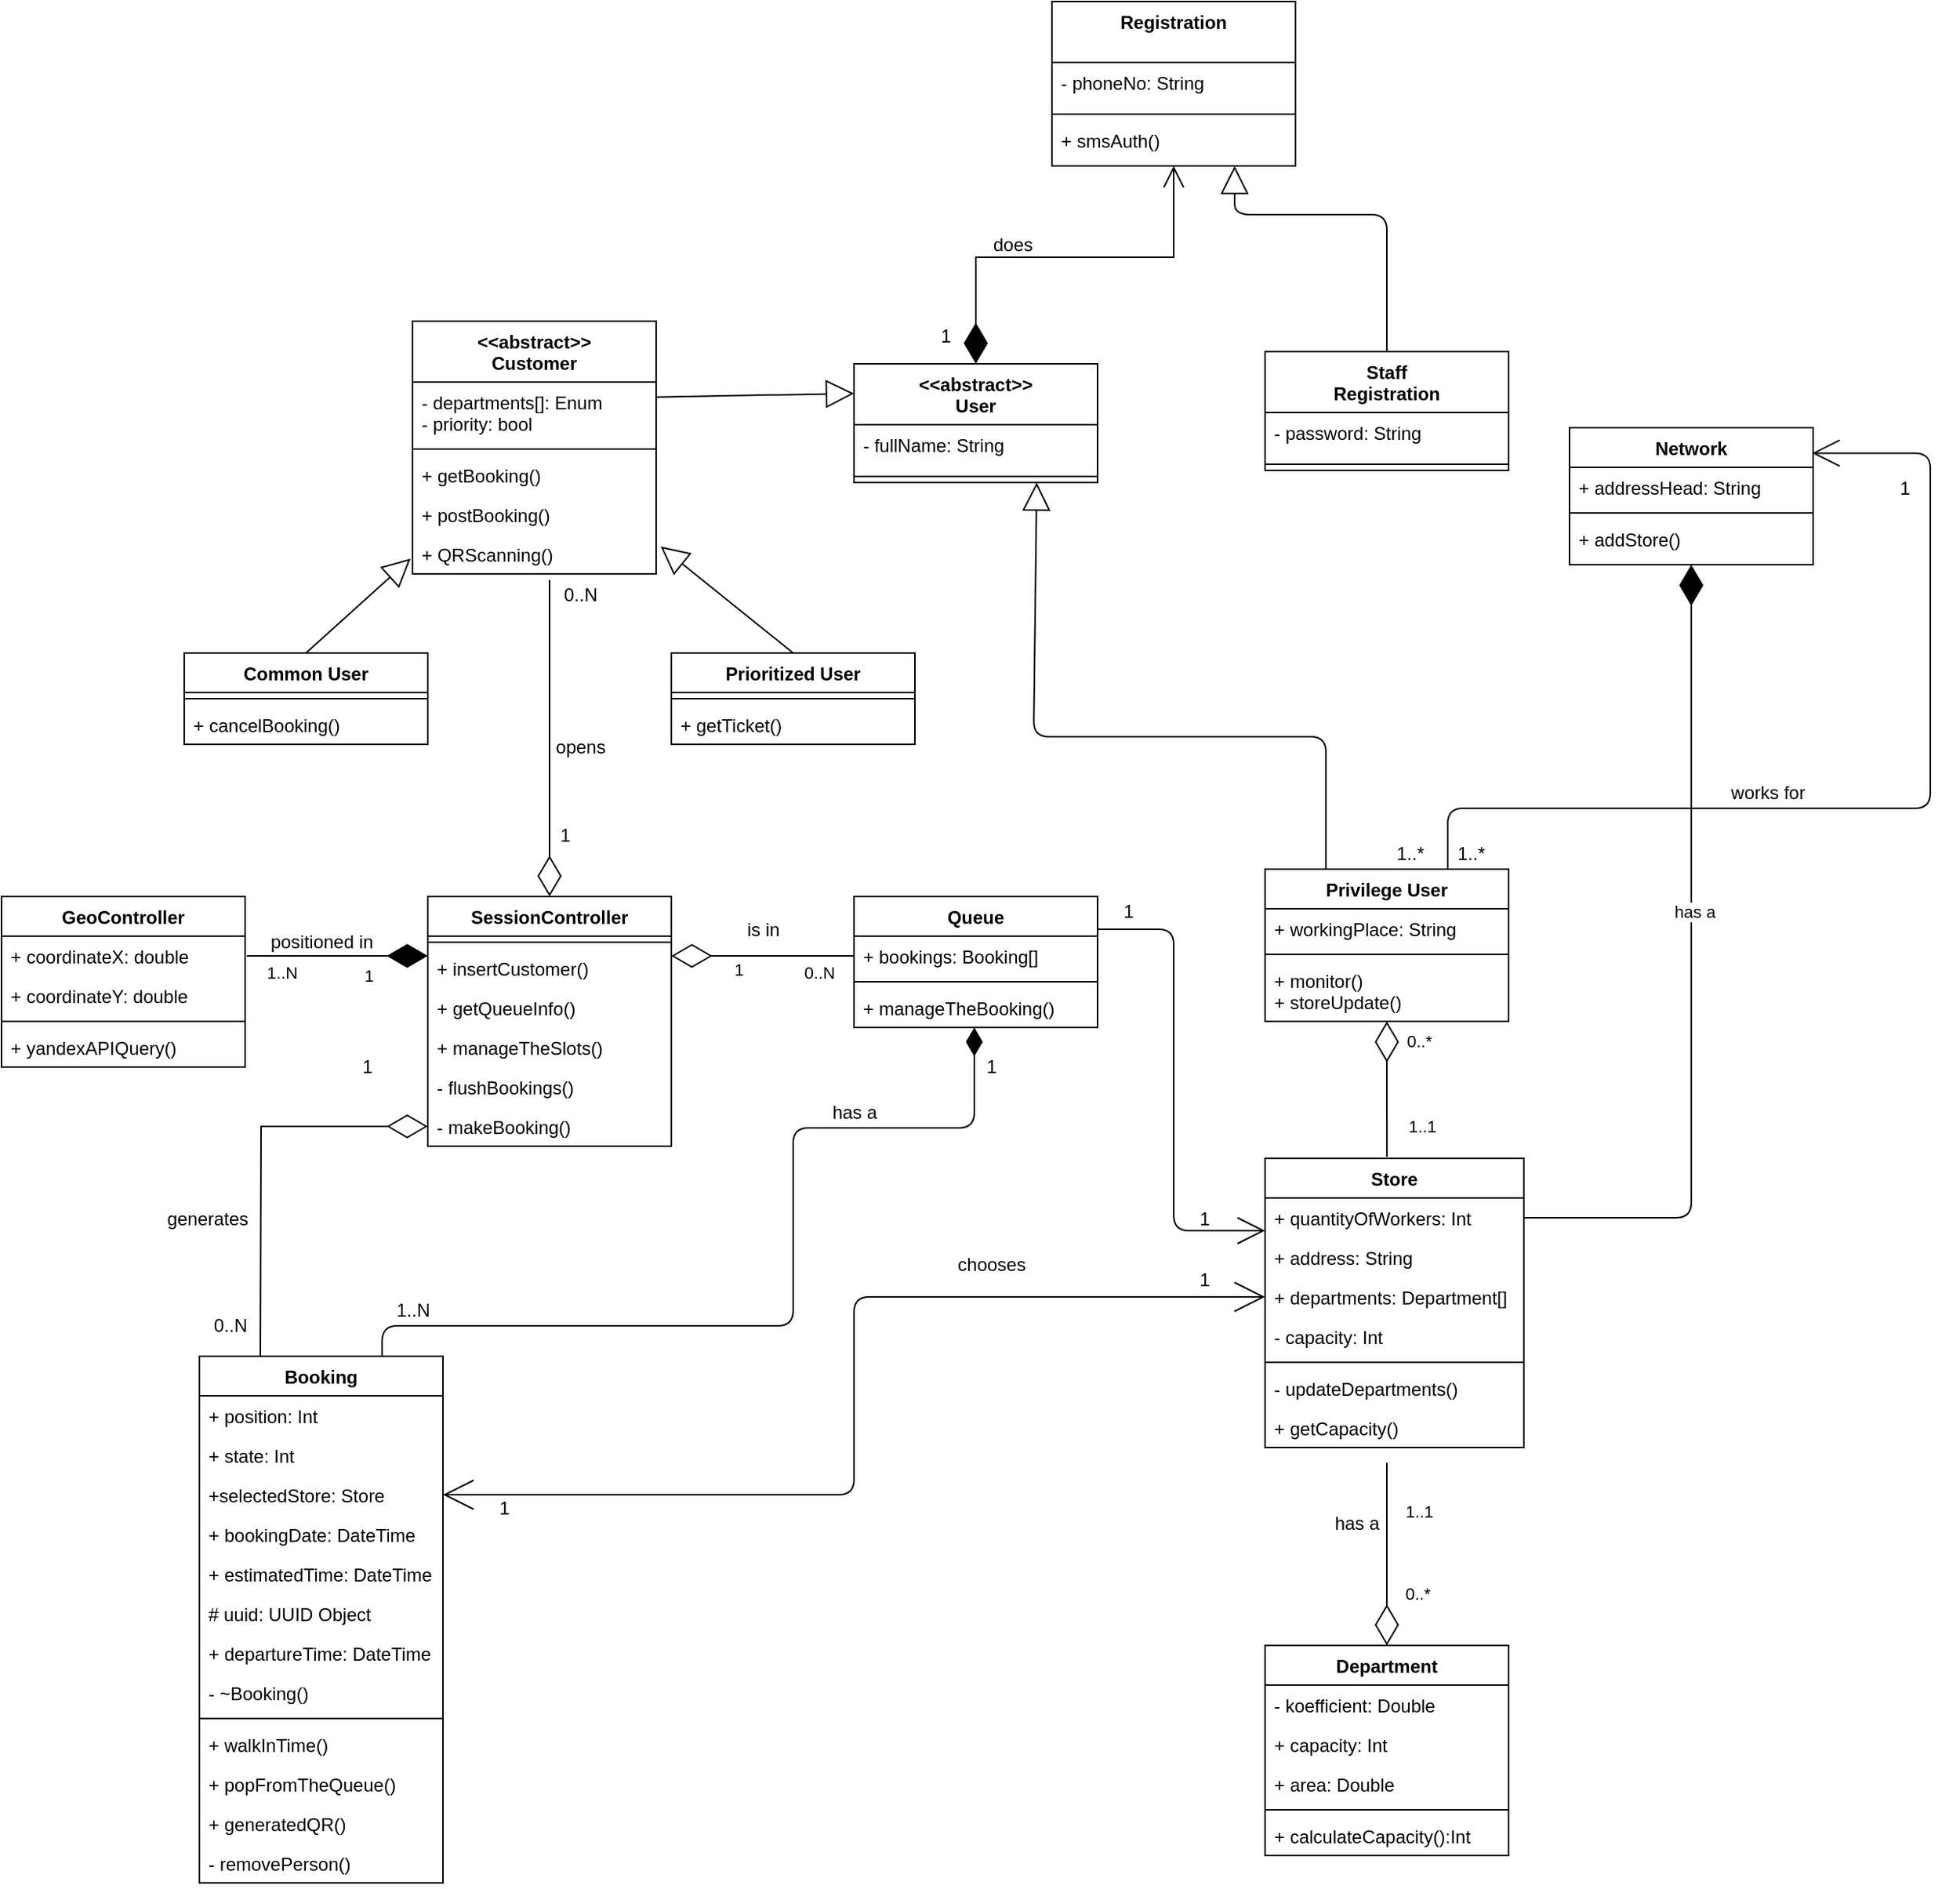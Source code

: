 <mxfile version="13.8.9" type="device"><diagram id="C5RBs43oDa-KdzZeNtuy" name="Page-1"><mxGraphModel dx="2982" dy="2374" grid="1" gridSize="10" guides="1" tooltips="1" connect="1" arrows="1" fold="1" page="1" pageScale="1" pageWidth="827" pageHeight="1169" math="0" shadow="0"><root><mxCell id="WIyWlLk6GJQsqaUBKTNV-0"/><mxCell id="WIyWlLk6GJQsqaUBKTNV-1" parent="WIyWlLk6GJQsqaUBKTNV-0"/><mxCell id="gfZvrKPwnE56Q1SmTqDg-27" value="&lt;&lt;abstract&gt;&gt;&#10;User" style="swimlane;fontStyle=1;align=center;verticalAlign=top;childLayout=stackLayout;horizontal=1;startSize=40;horizontalStack=0;resizeParent=1;resizeParentMax=0;resizeLast=0;collapsible=1;marginBottom=0;" parent="WIyWlLk6GJQsqaUBKTNV-1" vertex="1"><mxGeometry x="310" y="138" width="160" height="78" as="geometry"/></mxCell><mxCell id="gfZvrKPwnE56Q1SmTqDg-28" value="- fullName: String" style="text;strokeColor=none;fillColor=none;align=left;verticalAlign=top;spacingLeft=4;spacingRight=4;overflow=hidden;rotatable=0;points=[[0,0.5],[1,0.5]];portConstraint=eastwest;" parent="gfZvrKPwnE56Q1SmTqDg-27" vertex="1"><mxGeometry y="40" width="160" height="30" as="geometry"/></mxCell><mxCell id="gfZvrKPwnE56Q1SmTqDg-29" value="" style="line;strokeWidth=1;fillColor=none;align=left;verticalAlign=middle;spacingTop=-1;spacingLeft=3;spacingRight=3;rotatable=0;labelPosition=right;points=[];portConstraint=eastwest;" parent="gfZvrKPwnE56Q1SmTqDg-27" vertex="1"><mxGeometry y="70" width="160" height="8" as="geometry"/></mxCell><mxCell id="-2SK7Phzb7o_PjVjjcec-9" style="edgeStyle=orthogonalEdgeStyle;rounded=0;orthogonalLoop=1;jettySize=auto;html=1;entryX=0.5;entryY=0;entryDx=0;entryDy=0;startArrow=open;startFill=0;startSize=12;sourcePerimeterSpacing=1;endArrow=diamondThin;endFill=1;endSize=24;exitX=0.5;exitY=1;exitDx=0;exitDy=0;" parent="WIyWlLk6GJQsqaUBKTNV-1" source="-2SK7Phzb7o_PjVjjcec-39" target="gfZvrKPwnE56Q1SmTqDg-27" edge="1"><mxGeometry relative="1" as="geometry"><mxPoint x="390" y="57" as="sourcePoint"/></mxGeometry></mxCell><mxCell id="-2SK7Phzb7o_PjVjjcec-35" style="edgeStyle=orthogonalEdgeStyle;rounded=1;orthogonalLoop=1;jettySize=auto;html=1;exitX=0.75;exitY=0;exitDx=0;exitDy=0;entryX=0.996;entryY=0.186;entryDx=0;entryDy=0;entryPerimeter=0;startArrow=none;startFill=0;startSize=12;sourcePerimeterSpacing=1;endArrow=open;endFill=0;endSize=16;" parent="WIyWlLk6GJQsqaUBKTNV-1" source="gfZvrKPwnE56Q1SmTqDg-36" target="-2SK7Phzb7o_PjVjjcec-3" edge="1"><mxGeometry relative="1" as="geometry"><Array as="points"><mxPoint x="700" y="430"/><mxPoint x="1017" y="430"/><mxPoint x="1017" y="197"/></Array></mxGeometry></mxCell><mxCell id="gfZvrKPwnE56Q1SmTqDg-36" value="Privilege User" style="swimlane;fontStyle=1;align=center;verticalAlign=top;childLayout=stackLayout;horizontal=1;startSize=26;horizontalStack=0;resizeParent=1;resizeParentMax=0;resizeLast=0;collapsible=1;marginBottom=0;" parent="WIyWlLk6GJQsqaUBKTNV-1" vertex="1"><mxGeometry x="580" y="470" width="160" height="100" as="geometry"/></mxCell><mxCell id="gfZvrKPwnE56Q1SmTqDg-37" value="+ workingPlace: String" style="text;strokeColor=none;fillColor=none;align=left;verticalAlign=top;spacingLeft=4;spacingRight=4;overflow=hidden;rotatable=0;points=[[0,0.5],[1,0.5]];portConstraint=eastwest;" parent="gfZvrKPwnE56Q1SmTqDg-36" vertex="1"><mxGeometry y="26" width="160" height="26" as="geometry"/></mxCell><mxCell id="gfZvrKPwnE56Q1SmTqDg-38" value="" style="line;strokeWidth=1;fillColor=none;align=left;verticalAlign=middle;spacingTop=-1;spacingLeft=3;spacingRight=3;rotatable=0;labelPosition=right;points=[];portConstraint=eastwest;" parent="gfZvrKPwnE56Q1SmTqDg-36" vertex="1"><mxGeometry y="52" width="160" height="8" as="geometry"/></mxCell><mxCell id="gfZvrKPwnE56Q1SmTqDg-39" value="+ monitor()&#10;+ storeUpdate()" style="text;strokeColor=none;fillColor=none;align=left;verticalAlign=top;spacingLeft=4;spacingRight=4;overflow=hidden;rotatable=0;points=[[0,0.5],[1,0.5]];portConstraint=eastwest;" parent="gfZvrKPwnE56Q1SmTqDg-36" vertex="1"><mxGeometry y="60" width="160" height="40" as="geometry"/></mxCell><mxCell id="gfZvrKPwnE56Q1SmTqDg-40" value="Store" style="swimlane;fontStyle=1;align=center;verticalAlign=top;childLayout=stackLayout;horizontal=1;startSize=26;horizontalStack=0;resizeParent=1;resizeParentMax=0;resizeLast=0;collapsible=1;marginBottom=0;" parent="WIyWlLk6GJQsqaUBKTNV-1" vertex="1"><mxGeometry x="580" y="660" width="170" height="190" as="geometry"/></mxCell><mxCell id="-2SK7Phzb7o_PjVjjcec-57" value="+ quantityOfWorkers: Int" style="text;strokeColor=none;fillColor=none;align=left;verticalAlign=top;spacingLeft=4;spacingRight=4;overflow=hidden;rotatable=0;points=[[0,0.5],[1,0.5]];portConstraint=eastwest;" parent="gfZvrKPwnE56Q1SmTqDg-40" vertex="1"><mxGeometry y="26" width="170" height="26" as="geometry"/></mxCell><mxCell id="sGHuu896-bkVrFKRg039-0" value="+ address: String" style="text;strokeColor=none;fillColor=none;align=left;verticalAlign=top;spacingLeft=4;spacingRight=4;overflow=hidden;rotatable=0;points=[[0,0.5],[1,0.5]];portConstraint=eastwest;" parent="gfZvrKPwnE56Q1SmTqDg-40" vertex="1"><mxGeometry y="52" width="170" height="26" as="geometry"/></mxCell><mxCell id="sGHuu896-bkVrFKRg039-13" value="+ departments: Department[]" style="text;strokeColor=none;fillColor=none;align=left;verticalAlign=top;spacingLeft=4;spacingRight=4;overflow=hidden;rotatable=0;points=[[0,0.5],[1,0.5]];portConstraint=eastwest;" parent="gfZvrKPwnE56Q1SmTqDg-40" vertex="1"><mxGeometry y="78" width="170" height="26" as="geometry"/></mxCell><mxCell id="sGHuu896-bkVrFKRg039-15" value="- capacity: Int" style="text;strokeColor=none;fillColor=none;align=left;verticalAlign=top;spacingLeft=4;spacingRight=4;overflow=hidden;rotatable=0;points=[[0,0.5],[1,0.5]];portConstraint=eastwest;" parent="gfZvrKPwnE56Q1SmTqDg-40" vertex="1"><mxGeometry y="104" width="170" height="26" as="geometry"/></mxCell><mxCell id="gfZvrKPwnE56Q1SmTqDg-42" value="" style="line;strokeWidth=1;fillColor=none;align=left;verticalAlign=middle;spacingTop=-1;spacingLeft=3;spacingRight=3;rotatable=0;labelPosition=right;points=[];portConstraint=eastwest;" parent="gfZvrKPwnE56Q1SmTqDg-40" vertex="1"><mxGeometry y="130" width="170" height="8" as="geometry"/></mxCell><mxCell id="sGHuu896-bkVrFKRg039-14" value="- updateDepartments()" style="text;strokeColor=none;fillColor=none;align=left;verticalAlign=top;spacingLeft=4;spacingRight=4;overflow=hidden;rotatable=0;points=[[0,0.5],[1,0.5]];portConstraint=eastwest;" parent="gfZvrKPwnE56Q1SmTqDg-40" vertex="1"><mxGeometry y="138" width="170" height="26" as="geometry"/></mxCell><mxCell id="sGHuu896-bkVrFKRg039-16" value="+ getCapacity()" style="text;strokeColor=none;fillColor=none;align=left;verticalAlign=top;spacingLeft=4;spacingRight=4;overflow=hidden;rotatable=0;points=[[0,0.5],[1,0.5]];portConstraint=eastwest;" parent="gfZvrKPwnE56Q1SmTqDg-40" vertex="1"><mxGeometry y="164" width="170" height="26" as="geometry"/></mxCell><mxCell id="gfZvrKPwnE56Q1SmTqDg-44" value="Department&#10;" style="swimlane;fontStyle=1;align=center;verticalAlign=top;childLayout=stackLayout;horizontal=1;startSize=26;horizontalStack=0;resizeParent=1;resizeParentMax=0;resizeLast=0;collapsible=1;marginBottom=0;" parent="WIyWlLk6GJQsqaUBKTNV-1" vertex="1"><mxGeometry x="580" y="980" width="160" height="138" as="geometry"/></mxCell><mxCell id="gfZvrKPwnE56Q1SmTqDg-45" value="- koefficient: Double" style="text;strokeColor=none;fillColor=none;align=left;verticalAlign=top;spacingLeft=4;spacingRight=4;overflow=hidden;rotatable=0;points=[[0,0.5],[1,0.5]];portConstraint=eastwest;" parent="gfZvrKPwnE56Q1SmTqDg-44" vertex="1"><mxGeometry y="26" width="160" height="26" as="geometry"/></mxCell><mxCell id="-2SK7Phzb7o_PjVjjcec-56" value="+ capacity: Int" style="text;strokeColor=none;fillColor=none;align=left;verticalAlign=top;spacingLeft=4;spacingRight=4;overflow=hidden;rotatable=0;points=[[0,0.5],[1,0.5]];portConstraint=eastwest;" parent="gfZvrKPwnE56Q1SmTqDg-44" vertex="1"><mxGeometry y="52" width="160" height="26" as="geometry"/></mxCell><mxCell id="sGHuu896-bkVrFKRg039-12" value="+ area: Double" style="text;strokeColor=none;fillColor=none;align=left;verticalAlign=top;spacingLeft=4;spacingRight=4;overflow=hidden;rotatable=0;points=[[0,0.5],[1,0.5]];portConstraint=eastwest;" parent="gfZvrKPwnE56Q1SmTqDg-44" vertex="1"><mxGeometry y="78" width="160" height="26" as="geometry"/></mxCell><mxCell id="gfZvrKPwnE56Q1SmTqDg-46" value="" style="line;strokeWidth=1;fillColor=none;align=left;verticalAlign=middle;spacingTop=-1;spacingLeft=3;spacingRight=3;rotatable=0;labelPosition=right;points=[];portConstraint=eastwest;" parent="gfZvrKPwnE56Q1SmTqDg-44" vertex="1"><mxGeometry y="104" width="160" height="8" as="geometry"/></mxCell><mxCell id="sGHuu896-bkVrFKRg039-17" value="+ calculateCapacity():Int" style="text;strokeColor=none;fillColor=none;align=left;verticalAlign=top;spacingLeft=4;spacingRight=4;overflow=hidden;rotatable=0;points=[[0,0.5],[1,0.5]];portConstraint=eastwest;" parent="gfZvrKPwnE56Q1SmTqDg-44" vertex="1"><mxGeometry y="112" width="160" height="26" as="geometry"/></mxCell><mxCell id="gfZvrKPwnE56Q1SmTqDg-54" value="Common User" style="swimlane;fontStyle=1;align=center;verticalAlign=top;childLayout=stackLayout;horizontal=1;startSize=26;horizontalStack=0;resizeParent=1;resizeParentMax=0;resizeLast=0;collapsible=1;marginBottom=0;" parent="WIyWlLk6GJQsqaUBKTNV-1" vertex="1"><mxGeometry x="-130" y="328" width="160" height="60" as="geometry"/></mxCell><mxCell id="gfZvrKPwnE56Q1SmTqDg-56" value="" style="line;strokeWidth=1;fillColor=none;align=left;verticalAlign=middle;spacingTop=-1;spacingLeft=3;spacingRight=3;rotatable=0;labelPosition=right;points=[];portConstraint=eastwest;" parent="gfZvrKPwnE56Q1SmTqDg-54" vertex="1"><mxGeometry y="26" width="160" height="8" as="geometry"/></mxCell><mxCell id="gfZvrKPwnE56Q1SmTqDg-57" value="+ cancelBooking()" style="text;strokeColor=none;fillColor=none;align=left;verticalAlign=top;spacingLeft=4;spacingRight=4;overflow=hidden;rotatable=0;points=[[0,0.5],[1,0.5]];portConstraint=eastwest;" parent="gfZvrKPwnE56Q1SmTqDg-54" vertex="1"><mxGeometry y="34" width="160" height="26" as="geometry"/></mxCell><mxCell id="gfZvrKPwnE56Q1SmTqDg-58" value="Prioritized User" style="swimlane;fontStyle=1;align=center;verticalAlign=top;childLayout=stackLayout;horizontal=1;startSize=26;horizontalStack=0;resizeParent=1;resizeParentMax=0;resizeLast=0;collapsible=1;marginBottom=0;" parent="WIyWlLk6GJQsqaUBKTNV-1" vertex="1"><mxGeometry x="190" y="328" width="160" height="60" as="geometry"/></mxCell><mxCell id="gfZvrKPwnE56Q1SmTqDg-60" value="" style="line;strokeWidth=1;fillColor=none;align=left;verticalAlign=middle;spacingTop=-1;spacingLeft=3;spacingRight=3;rotatable=0;labelPosition=right;points=[];portConstraint=eastwest;" parent="gfZvrKPwnE56Q1SmTqDg-58" vertex="1"><mxGeometry y="26" width="160" height="8" as="geometry"/></mxCell><mxCell id="gfZvrKPwnE56Q1SmTqDg-61" value="+ getTicket()" style="text;strokeColor=none;fillColor=none;align=left;verticalAlign=top;spacingLeft=4;spacingRight=4;overflow=hidden;rotatable=0;points=[[0,0.5],[1,0.5]];portConstraint=eastwest;" parent="gfZvrKPwnE56Q1SmTqDg-58" vertex="1"><mxGeometry y="34" width="160" height="26" as="geometry"/></mxCell><mxCell id="-2SK7Phzb7o_PjVjjcec-68" style="edgeStyle=orthogonalEdgeStyle;rounded=1;orthogonalLoop=1;jettySize=auto;html=1;exitX=0.5;exitY=0;exitDx=0;exitDy=0;startArrow=diamondThin;startFill=0;startSize=24;sourcePerimeterSpacing=1;endArrow=none;endFill=0;endSize=16;" parent="WIyWlLk6GJQsqaUBKTNV-1" source="gfZvrKPwnE56Q1SmTqDg-62" edge="1"><mxGeometry relative="1" as="geometry"><mxPoint x="110" y="280" as="targetPoint"/></mxGeometry></mxCell><mxCell id="gfZvrKPwnE56Q1SmTqDg-62" value="SessionController" style="swimlane;fontStyle=1;align=center;verticalAlign=top;childLayout=stackLayout;horizontal=1;startSize=26;horizontalStack=0;resizeParent=1;resizeParentMax=0;resizeLast=0;collapsible=1;marginBottom=0;" parent="WIyWlLk6GJQsqaUBKTNV-1" vertex="1"><mxGeometry x="30" y="488" width="160" height="164" as="geometry"/></mxCell><mxCell id="gfZvrKPwnE56Q1SmTqDg-64" value="" style="line;strokeWidth=1;fillColor=none;align=left;verticalAlign=middle;spacingTop=-1;spacingLeft=3;spacingRight=3;rotatable=0;labelPosition=right;points=[];portConstraint=eastwest;" parent="gfZvrKPwnE56Q1SmTqDg-62" vertex="1"><mxGeometry y="26" width="160" height="8" as="geometry"/></mxCell><mxCell id="-2SK7Phzb7o_PjVjjcec-88" value="+ insertCustomer()" style="text;strokeColor=none;fillColor=none;align=left;verticalAlign=top;spacingLeft=4;spacingRight=4;overflow=hidden;rotatable=0;points=[[0,0.5],[1,0.5]];portConstraint=eastwest;" parent="gfZvrKPwnE56Q1SmTqDg-62" vertex="1"><mxGeometry y="34" width="160" height="26" as="geometry"/></mxCell><mxCell id="2vDUjGvfVG8bhx1uWM9f-0" value="+ getQueueInfo()" style="text;strokeColor=none;fillColor=none;align=left;verticalAlign=top;spacingLeft=4;spacingRight=4;overflow=hidden;rotatable=0;points=[[0,0.5],[1,0.5]];portConstraint=eastwest;" vertex="1" parent="gfZvrKPwnE56Q1SmTqDg-62"><mxGeometry y="60" width="160" height="26" as="geometry"/></mxCell><mxCell id="2vDUjGvfVG8bhx1uWM9f-2" value="+ manageTheSlots()" style="text;strokeColor=none;fillColor=none;align=left;verticalAlign=top;spacingLeft=4;spacingRight=4;overflow=hidden;rotatable=0;points=[[0,0.5],[1,0.5]];portConstraint=eastwest;" vertex="1" parent="gfZvrKPwnE56Q1SmTqDg-62"><mxGeometry y="86" width="160" height="26" as="geometry"/></mxCell><mxCell id="-2SK7Phzb7o_PjVjjcec-52" value="- flushBookings()" style="text;strokeColor=none;fillColor=none;align=left;verticalAlign=top;spacingLeft=4;spacingRight=4;overflow=hidden;rotatable=0;points=[[0,0.5],[1,0.5]];portConstraint=eastwest;" parent="gfZvrKPwnE56Q1SmTqDg-62" vertex="1"><mxGeometry y="112" width="160" height="26" as="geometry"/></mxCell><mxCell id="-z8LojYoJf6Z8yuFENvx-2" value="- makeBooking()" style="text;strokeColor=none;fillColor=none;align=left;verticalAlign=top;spacingLeft=4;spacingRight=4;overflow=hidden;rotatable=0;points=[[0,0.5],[1,0.5]];portConstraint=eastwest;" parent="gfZvrKPwnE56Q1SmTqDg-62" vertex="1"><mxGeometry y="138" width="160" height="26" as="geometry"/></mxCell><mxCell id="gfZvrKPwnE56Q1SmTqDg-66" value="GeoController" style="swimlane;fontStyle=1;align=center;verticalAlign=top;childLayout=stackLayout;horizontal=1;startSize=26;horizontalStack=0;resizeParent=1;resizeParentMax=0;resizeLast=0;collapsible=1;marginBottom=0;" parent="WIyWlLk6GJQsqaUBKTNV-1" vertex="1"><mxGeometry x="-250" y="488" width="160" height="112" as="geometry"/></mxCell><mxCell id="gfZvrKPwnE56Q1SmTqDg-67" value="+ coordinateX: double" style="text;strokeColor=none;fillColor=none;align=left;verticalAlign=top;spacingLeft=4;spacingRight=4;overflow=hidden;rotatable=0;points=[[0,0.5],[1,0.5]];portConstraint=eastwest;" parent="gfZvrKPwnE56Q1SmTqDg-66" vertex="1"><mxGeometry y="26" width="160" height="26" as="geometry"/></mxCell><mxCell id="-2SK7Phzb7o_PjVjjcec-1" value="+ coordinateY: double" style="text;strokeColor=none;fillColor=none;align=left;verticalAlign=top;spacingLeft=4;spacingRight=4;overflow=hidden;rotatable=0;points=[[0,0.5],[1,0.5]];portConstraint=eastwest;" parent="gfZvrKPwnE56Q1SmTqDg-66" vertex="1"><mxGeometry y="52" width="160" height="26" as="geometry"/></mxCell><mxCell id="gfZvrKPwnE56Q1SmTqDg-68" value="" style="line;strokeWidth=1;fillColor=none;align=left;verticalAlign=middle;spacingTop=-1;spacingLeft=3;spacingRight=3;rotatable=0;labelPosition=right;points=[];portConstraint=eastwest;" parent="gfZvrKPwnE56Q1SmTqDg-66" vertex="1"><mxGeometry y="78" width="160" height="8" as="geometry"/></mxCell><mxCell id="gfZvrKPwnE56Q1SmTqDg-69" value="+ yandexAPIQuery()" style="text;strokeColor=none;fillColor=none;align=left;verticalAlign=top;spacingLeft=4;spacingRight=4;overflow=hidden;rotatable=0;points=[[0,0.5],[1,0.5]];portConstraint=eastwest;" parent="gfZvrKPwnE56Q1SmTqDg-66" vertex="1"><mxGeometry y="86" width="160" height="26" as="geometry"/></mxCell><mxCell id="-2SK7Phzb7o_PjVjjcec-49" style="edgeStyle=orthogonalEdgeStyle;rounded=1;orthogonalLoop=1;jettySize=auto;html=1;exitX=1;exitY=0.25;exitDx=0;exitDy=0;entryX=0;entryY=0.25;entryDx=0;entryDy=0;startArrow=none;startFill=0;startSize=24;sourcePerimeterSpacing=1;endArrow=open;endFill=0;endSize=16;" parent="WIyWlLk6GJQsqaUBKTNV-1" source="gfZvrKPwnE56Q1SmTqDg-74" target="gfZvrKPwnE56Q1SmTqDg-40" edge="1"><mxGeometry relative="1" as="geometry"/></mxCell><mxCell id="gfZvrKPwnE56Q1SmTqDg-74" value="Queue" style="swimlane;fontStyle=1;align=center;verticalAlign=top;childLayout=stackLayout;horizontal=1;startSize=26;horizontalStack=0;resizeParent=1;resizeParentMax=0;resizeLast=0;collapsible=1;marginBottom=0;" parent="WIyWlLk6GJQsqaUBKTNV-1" vertex="1"><mxGeometry x="310" y="488" width="160" height="86" as="geometry"/></mxCell><mxCell id="gfZvrKPwnE56Q1SmTqDg-75" value="+ bookings: Booking[]" style="text;strokeColor=none;fillColor=none;align=left;verticalAlign=top;spacingLeft=4;spacingRight=4;overflow=hidden;rotatable=0;points=[[0,0.5],[1,0.5]];portConstraint=eastwest;" parent="gfZvrKPwnE56Q1SmTqDg-74" vertex="1"><mxGeometry y="26" width="160" height="26" as="geometry"/></mxCell><mxCell id="gfZvrKPwnE56Q1SmTqDg-76" value="" style="line;strokeWidth=1;fillColor=none;align=left;verticalAlign=middle;spacingTop=-1;spacingLeft=3;spacingRight=3;rotatable=0;labelPosition=right;points=[];portConstraint=eastwest;" parent="gfZvrKPwnE56Q1SmTqDg-74" vertex="1"><mxGeometry y="52" width="160" height="8" as="geometry"/></mxCell><mxCell id="gfZvrKPwnE56Q1SmTqDg-77" value="+ manageTheBooking()" style="text;strokeColor=none;fillColor=none;align=left;verticalAlign=top;spacingLeft=4;spacingRight=4;overflow=hidden;rotatable=0;points=[[0,0.5],[1,0.5]];portConstraint=eastwest;" parent="gfZvrKPwnE56Q1SmTqDg-74" vertex="1"><mxGeometry y="60" width="160" height="26" as="geometry"/></mxCell><mxCell id="gfZvrKPwnE56Q1SmTqDg-79" value="" style="endArrow=block;endSize=16;endFill=0;html=1;entryX=0.75;entryY=1;entryDx=0;entryDy=0;exitX=0.25;exitY=0;exitDx=0;exitDy=0;" parent="WIyWlLk6GJQsqaUBKTNV-1" source="gfZvrKPwnE56Q1SmTqDg-36" target="gfZvrKPwnE56Q1SmTqDg-27" edge="1"><mxGeometry width="160" relative="1" as="geometry"><mxPoint x="550" y="358" as="sourcePoint"/><mxPoint x="428.4" y="245.328" as="targetPoint"/><Array as="points"><mxPoint x="620" y="383"/><mxPoint x="428" y="383"/></Array></mxGeometry></mxCell><mxCell id="gfZvrKPwnE56Q1SmTqDg-83" value="" style="endArrow=block;endSize=16;endFill=0;html=1;entryX=0;entryY=0.25;entryDx=0;entryDy=0;exitX=1;exitY=0.246;exitDx=0;exitDy=0;exitPerimeter=0;" parent="WIyWlLk6GJQsqaUBKTNV-1" source="-2SK7Phzb7o_PjVjjcec-14" target="gfZvrKPwnE56Q1SmTqDg-27" edge="1"><mxGeometry width="160" relative="1" as="geometry"><mxPoint x="194" y="190" as="sourcePoint"/><mxPoint x="260" y="298" as="targetPoint"/></mxGeometry></mxCell><mxCell id="gfZvrKPwnE56Q1SmTqDg-85" value="" style="endArrow=block;endSize=16;endFill=0;html=1;exitX=0.5;exitY=0;exitDx=0;exitDy=0;" parent="WIyWlLk6GJQsqaUBKTNV-1" source="gfZvrKPwnE56Q1SmTqDg-58" edge="1"><mxGeometry width="160" relative="1" as="geometry"><mxPoint x="130.0" y="259.348" as="sourcePoint"/><mxPoint x="183" y="258" as="targetPoint"/></mxGeometry></mxCell><mxCell id="gfZvrKPwnE56Q1SmTqDg-86" value="" style="endArrow=block;endSize=16;endFill=0;html=1;entryX=-0.008;entryY=0.615;entryDx=0;entryDy=0;exitX=0.5;exitY=0;exitDx=0;exitDy=0;entryPerimeter=0;" parent="WIyWlLk6GJQsqaUBKTNV-1" source="gfZvrKPwnE56Q1SmTqDg-54" target="-2SK7Phzb7o_PjVjjcec-65" edge="1"><mxGeometry width="160" relative="1" as="geometry"><mxPoint x="280" y="338" as="sourcePoint"/><mxPoint x="70.32" y="254.4" as="targetPoint"/><Array as="points"/></mxGeometry></mxCell><mxCell id="gfZvrKPwnE56Q1SmTqDg-87" value="" style="endArrow=diamondThin;endFill=0;endSize=24;html=1;entryX=0.5;entryY=0;entryDx=0;entryDy=0;" parent="WIyWlLk6GJQsqaUBKTNV-1" target="gfZvrKPwnE56Q1SmTqDg-44" edge="1"><mxGeometry width="160" relative="1" as="geometry"><mxPoint x="660" y="860" as="sourcePoint"/><mxPoint x="560" y="890" as="targetPoint"/></mxGeometry></mxCell><mxCell id="gfZvrKPwnE56Q1SmTqDg-100" value="1..1" style="edgeLabel;html=1;align=center;verticalAlign=middle;resizable=0;points=[];" parent="gfZvrKPwnE56Q1SmTqDg-87" vertex="1" connectable="0"><mxGeometry x="-0.75" relative="1" as="geometry"><mxPoint x="20.28" y="17.14" as="offset"/></mxGeometry></mxCell><mxCell id="gfZvrKPwnE56Q1SmTqDg-101" value="0..*" style="edgeLabel;html=1;align=center;verticalAlign=middle;resizable=0;points=[];" parent="gfZvrKPwnE56Q1SmTqDg-87" vertex="1" connectable="0"><mxGeometry x="0.425" y="1" relative="1" as="geometry"><mxPoint x="19.09" as="offset"/></mxGeometry></mxCell><mxCell id="gfZvrKPwnE56Q1SmTqDg-88" value="" style="endArrow=diamondThin;endFill=0;endSize=24;html=1;exitX=0.471;exitY=-0.005;exitDx=0;exitDy=0;exitPerimeter=0;" parent="WIyWlLk6GJQsqaUBKTNV-1" source="gfZvrKPwnE56Q1SmTqDg-40" edge="1"><mxGeometry width="160" relative="1" as="geometry"><mxPoint x="669.68" y="750.004" as="sourcePoint"/><mxPoint x="660" y="570" as="targetPoint"/></mxGeometry></mxCell><mxCell id="gfZvrKPwnE56Q1SmTqDg-89" value="0..*" style="edgeLabel;html=1;align=center;verticalAlign=middle;resizable=0;points=[];" parent="gfZvrKPwnE56Q1SmTqDg-88" vertex="1" connectable="0"><mxGeometry x="-0.774" y="3" relative="1" as="geometry"><mxPoint x="23.45" y="-66.7" as="offset"/></mxGeometry></mxCell><mxCell id="gfZvrKPwnE56Q1SmTqDg-91" value="1..1" style="edgeLabel;html=1;align=center;verticalAlign=middle;resizable=0;points=[];" parent="gfZvrKPwnE56Q1SmTqDg-88" vertex="1" connectable="0"><mxGeometry x="0.399" relative="1" as="geometry"><mxPoint x="22.78" y="41.94" as="offset"/></mxGeometry></mxCell><mxCell id="gfZvrKPwnE56Q1SmTqDg-94" value="" style="endArrow=diamondThin;endFill=1;endSize=24;html=1;entryX=0;entryY=0.5;entryDx=0;entryDy=0;" parent="WIyWlLk6GJQsqaUBKTNV-1" edge="1"><mxGeometry width="160" relative="1" as="geometry"><mxPoint x="-89" y="527" as="sourcePoint"/><mxPoint x="30" y="527" as="targetPoint"/></mxGeometry></mxCell><mxCell id="gfZvrKPwnE56Q1SmTqDg-98" value="1" style="edgeLabel;html=1;align=center;verticalAlign=middle;resizable=0;points=[];" parent="gfZvrKPwnE56Q1SmTqDg-94" vertex="1" connectable="0"><mxGeometry x="0.3" y="-2" relative="1" as="geometry"><mxPoint x="2" y="11" as="offset"/></mxGeometry></mxCell><mxCell id="gfZvrKPwnE56Q1SmTqDg-99" value="1..N" style="edgeLabel;html=1;align=center;verticalAlign=middle;resizable=0;points=[];" parent="gfZvrKPwnE56Q1SmTqDg-94" vertex="1" connectable="0"><mxGeometry x="-0.625" relative="1" as="geometry"><mxPoint y="11" as="offset"/></mxGeometry></mxCell><mxCell id="gfZvrKPwnE56Q1SmTqDg-102" value="" style="endArrow=diamondThin;endFill=0;endSize=24;html=1;entryX=1;entryY=0.5;entryDx=0;entryDy=0;exitX=0;exitY=0.5;exitDx=0;exitDy=0;" parent="WIyWlLk6GJQsqaUBKTNV-1" source="gfZvrKPwnE56Q1SmTqDg-75" edge="1"><mxGeometry width="160" relative="1" as="geometry"><mxPoint x="160" y="608" as="sourcePoint"/><mxPoint x="190" y="527" as="targetPoint"/></mxGeometry></mxCell><mxCell id="gfZvrKPwnE56Q1SmTqDg-103" value="1" style="edgeLabel;html=1;align=center;verticalAlign=middle;resizable=0;points=[];" parent="gfZvrKPwnE56Q1SmTqDg-102" vertex="1" connectable="0"><mxGeometry x="0.3" y="-2" relative="1" as="geometry"><mxPoint x="2" y="11" as="offset"/></mxGeometry></mxCell><mxCell id="gfZvrKPwnE56Q1SmTqDg-104" value="0..N" style="edgeLabel;html=1;align=center;verticalAlign=middle;resizable=0;points=[];" parent="gfZvrKPwnE56Q1SmTqDg-102" vertex="1" connectable="0"><mxGeometry x="-0.625" relative="1" as="geometry"><mxPoint x="-1" y="11" as="offset"/></mxGeometry></mxCell><mxCell id="-2SK7Phzb7o_PjVjjcec-2" value="1" style="text;html=1;align=center;verticalAlign=middle;resizable=0;points=[];autosize=1;" parent="WIyWlLk6GJQsqaUBKTNV-1" vertex="1"><mxGeometry x="110" y="438" width="20" height="20" as="geometry"/></mxCell><mxCell id="sGHuu896-bkVrFKRg039-2" style="edgeStyle=orthogonalEdgeStyle;rounded=1;orthogonalLoop=1;jettySize=auto;html=1;entryX=1;entryY=0.5;entryDx=0;entryDy=0;endArrow=none;endFill=0;endSize=24;startArrow=diamondThin;startFill=1;startSize=24;" parent="WIyWlLk6GJQsqaUBKTNV-1" source="-2SK7Phzb7o_PjVjjcec-3" target="-2SK7Phzb7o_PjVjjcec-57" edge="1"><mxGeometry relative="1" as="geometry"/></mxCell><mxCell id="sGHuu896-bkVrFKRg039-3" value="has a" style="edgeLabel;html=1;align=center;verticalAlign=middle;resizable=0;points=[];" parent="sGHuu896-bkVrFKRg039-2" vertex="1" connectable="0"><mxGeometry x="-0.154" y="2" relative="1" as="geometry"><mxPoint as="offset"/></mxGeometry></mxCell><mxCell id="-2SK7Phzb7o_PjVjjcec-3" value="Network" style="swimlane;fontStyle=1;align=center;verticalAlign=top;childLayout=stackLayout;horizontal=1;startSize=26;horizontalStack=0;resizeParent=1;resizeParentMax=0;resizeLast=0;collapsible=1;marginBottom=0;" parent="WIyWlLk6GJQsqaUBKTNV-1" vertex="1"><mxGeometry x="780" y="180" width="160" height="90" as="geometry"/></mxCell><mxCell id="-2SK7Phzb7o_PjVjjcec-4" value="+ addressHead: String" style="text;strokeColor=none;fillColor=none;align=left;verticalAlign=top;spacingLeft=4;spacingRight=4;overflow=hidden;rotatable=0;points=[[0,0.5],[1,0.5]];portConstraint=eastwest;" parent="-2SK7Phzb7o_PjVjjcec-3" vertex="1"><mxGeometry y="26" width="160" height="26" as="geometry"/></mxCell><mxCell id="-2SK7Phzb7o_PjVjjcec-5" value="" style="line;strokeWidth=1;fillColor=none;align=left;verticalAlign=middle;spacingTop=-1;spacingLeft=3;spacingRight=3;rotatable=0;labelPosition=right;points=[];portConstraint=eastwest;" parent="-2SK7Phzb7o_PjVjjcec-3" vertex="1"><mxGeometry y="52" width="160" height="8" as="geometry"/></mxCell><mxCell id="-2SK7Phzb7o_PjVjjcec-6" value="+ addStore()&#10;" style="text;strokeColor=none;fillColor=none;align=left;verticalAlign=top;spacingLeft=4;spacingRight=4;overflow=hidden;rotatable=0;points=[[0,0.5],[1,0.5]];portConstraint=eastwest;" parent="-2SK7Phzb7o_PjVjjcec-3" vertex="1"><mxGeometry y="60" width="160" height="30" as="geometry"/></mxCell><mxCell id="-2SK7Phzb7o_PjVjjcec-10" value="does" style="text;html=1;align=center;verticalAlign=middle;resizable=0;points=[];autosize=1;" parent="WIyWlLk6GJQsqaUBKTNV-1" vertex="1"><mxGeometry x="394" y="50" width="40" height="20" as="geometry"/></mxCell><mxCell id="-2SK7Phzb7o_PjVjjcec-11" value="1" style="text;html=1;align=center;verticalAlign=middle;resizable=0;points=[];autosize=1;" parent="WIyWlLk6GJQsqaUBKTNV-1" vertex="1"><mxGeometry x="360" y="110" width="20" height="20" as="geometry"/></mxCell><mxCell id="-2SK7Phzb7o_PjVjjcec-13" value="&lt;&lt;abstract&gt;&gt;&#10;Customer" style="swimlane;fontStyle=1;align=center;verticalAlign=top;childLayout=stackLayout;horizontal=1;startSize=40;horizontalStack=0;resizeParent=1;resizeParentMax=0;resizeLast=0;collapsible=1;marginBottom=0;" parent="WIyWlLk6GJQsqaUBKTNV-1" vertex="1"><mxGeometry x="20" y="110" width="160" height="166" as="geometry"/></mxCell><mxCell id="-2SK7Phzb7o_PjVjjcec-14" value="- departments[]: Enum&#10;- priority: bool" style="text;strokeColor=none;fillColor=none;align=left;verticalAlign=top;spacingLeft=4;spacingRight=4;overflow=hidden;rotatable=0;points=[[0,0.5],[1,0.5]];portConstraint=eastwest;" parent="-2SK7Phzb7o_PjVjjcec-13" vertex="1"><mxGeometry y="40" width="160" height="40" as="geometry"/></mxCell><mxCell id="-2SK7Phzb7o_PjVjjcec-15" value="" style="line;strokeWidth=1;fillColor=none;align=left;verticalAlign=middle;spacingTop=-1;spacingLeft=3;spacingRight=3;rotatable=0;labelPosition=right;points=[];portConstraint=eastwest;" parent="-2SK7Phzb7o_PjVjjcec-13" vertex="1"><mxGeometry y="80" width="160" height="8" as="geometry"/></mxCell><mxCell id="-2SK7Phzb7o_PjVjjcec-16" value="+ getBooking()" style="text;strokeColor=none;fillColor=none;align=left;verticalAlign=top;spacingLeft=4;spacingRight=4;overflow=hidden;rotatable=0;points=[[0,0.5],[1,0.5]];portConstraint=eastwest;" parent="-2SK7Phzb7o_PjVjjcec-13" vertex="1"><mxGeometry y="88" width="160" height="26" as="geometry"/></mxCell><mxCell id="-2SK7Phzb7o_PjVjjcec-17" value="+ postBooking()" style="text;strokeColor=none;fillColor=none;align=left;verticalAlign=top;spacingLeft=4;spacingRight=4;overflow=hidden;rotatable=0;points=[[0,0.5],[1,0.5]];portConstraint=eastwest;" parent="-2SK7Phzb7o_PjVjjcec-13" vertex="1"><mxGeometry y="114" width="160" height="26" as="geometry"/></mxCell><mxCell id="-2SK7Phzb7o_PjVjjcec-65" value="+ QRScanning()" style="text;strokeColor=none;fillColor=none;align=left;verticalAlign=top;spacingLeft=4;spacingRight=4;overflow=hidden;rotatable=0;points=[[0,0.5],[1,0.5]];portConstraint=eastwest;" parent="-2SK7Phzb7o_PjVjjcec-13" vertex="1"><mxGeometry y="140" width="160" height="26" as="geometry"/></mxCell><mxCell id="-2SK7Phzb7o_PjVjjcec-33" value="1..*" style="text;html=1;align=center;verticalAlign=middle;resizable=0;points=[];autosize=1;" parent="WIyWlLk6GJQsqaUBKTNV-1" vertex="1"><mxGeometry x="660" y="450" width="30" height="20" as="geometry"/></mxCell><mxCell id="-2SK7Phzb7o_PjVjjcec-36" value="1..*" style="text;html=1;align=center;verticalAlign=middle;resizable=0;points=[];autosize=1;" parent="WIyWlLk6GJQsqaUBKTNV-1" vertex="1"><mxGeometry x="700" y="450" width="30" height="20" as="geometry"/></mxCell><mxCell id="-2SK7Phzb7o_PjVjjcec-37" value="1" style="text;html=1;align=center;verticalAlign=middle;resizable=0;points=[];autosize=1;" parent="WIyWlLk6GJQsqaUBKTNV-1" vertex="1"><mxGeometry x="990" y="210" width="20" height="20" as="geometry"/></mxCell><mxCell id="-2SK7Phzb7o_PjVjjcec-39" value="Registration" style="swimlane;fontStyle=1;align=center;verticalAlign=top;childLayout=stackLayout;horizontal=1;startSize=40;horizontalStack=0;resizeParent=1;resizeParentMax=0;resizeLast=0;collapsible=1;marginBottom=0;" parent="WIyWlLk6GJQsqaUBKTNV-1" vertex="1"><mxGeometry x="440" y="-100" width="160" height="108" as="geometry"/></mxCell><mxCell id="-2SK7Phzb7o_PjVjjcec-40" value="- phoneNo: String" style="text;strokeColor=none;fillColor=none;align=left;verticalAlign=top;spacingLeft=4;spacingRight=4;overflow=hidden;rotatable=0;points=[[0,0.5],[1,0.5]];portConstraint=eastwest;" parent="-2SK7Phzb7o_PjVjjcec-39" vertex="1"><mxGeometry y="40" width="160" height="30" as="geometry"/></mxCell><mxCell id="-2SK7Phzb7o_PjVjjcec-41" value="" style="line;strokeWidth=1;fillColor=none;align=left;verticalAlign=middle;spacingTop=-1;spacingLeft=3;spacingRight=3;rotatable=0;labelPosition=right;points=[];portConstraint=eastwest;" parent="-2SK7Phzb7o_PjVjjcec-39" vertex="1"><mxGeometry y="70" width="160" height="8" as="geometry"/></mxCell><mxCell id="-z8LojYoJf6Z8yuFENvx-0" value="+ smsAuth()" style="text;strokeColor=none;fillColor=none;align=left;verticalAlign=top;spacingLeft=4;spacingRight=4;overflow=hidden;rotatable=0;points=[[0,0.5],[1,0.5]];portConstraint=eastwest;" parent="-2SK7Phzb7o_PjVjjcec-39" vertex="1"><mxGeometry y="78" width="160" height="30" as="geometry"/></mxCell><mxCell id="-2SK7Phzb7o_PjVjjcec-48" style="edgeStyle=orthogonalEdgeStyle;rounded=1;orthogonalLoop=1;jettySize=auto;html=1;exitX=0.5;exitY=0;exitDx=0;exitDy=0;entryX=0.75;entryY=1;entryDx=0;entryDy=0;startArrow=none;startFill=0;startSize=24;sourcePerimeterSpacing=1;endArrow=block;endFill=0;endSize=16;" parent="WIyWlLk6GJQsqaUBKTNV-1" source="-2SK7Phzb7o_PjVjjcec-44" target="-2SK7Phzb7o_PjVjjcec-39" edge="1"><mxGeometry relative="1" as="geometry"><Array as="points"><mxPoint x="660" y="40"/><mxPoint x="560" y="40"/></Array></mxGeometry></mxCell><mxCell id="-2SK7Phzb7o_PjVjjcec-44" value="Staff&#10;Registration" style="swimlane;fontStyle=1;align=center;verticalAlign=top;childLayout=stackLayout;horizontal=1;startSize=40;horizontalStack=0;resizeParent=1;resizeParentMax=0;resizeLast=0;collapsible=1;marginBottom=0;" parent="WIyWlLk6GJQsqaUBKTNV-1" vertex="1"><mxGeometry x="580" y="130" width="160" height="78" as="geometry"/></mxCell><mxCell id="-2SK7Phzb7o_PjVjjcec-45" value="- password: String" style="text;strokeColor=none;fillColor=none;align=left;verticalAlign=top;spacingLeft=4;spacingRight=4;overflow=hidden;rotatable=0;points=[[0,0.5],[1,0.5]];portConstraint=eastwest;" parent="-2SK7Phzb7o_PjVjjcec-44" vertex="1"><mxGeometry y="40" width="160" height="30" as="geometry"/></mxCell><mxCell id="-2SK7Phzb7o_PjVjjcec-47" value="" style="line;strokeWidth=1;fillColor=none;align=left;verticalAlign=middle;spacingTop=-1;spacingLeft=3;spacingRight=3;rotatable=0;labelPosition=right;points=[];portConstraint=eastwest;" parent="-2SK7Phzb7o_PjVjjcec-44" vertex="1"><mxGeometry y="70" width="160" height="8" as="geometry"/></mxCell><mxCell id="-2SK7Phzb7o_PjVjjcec-50" value="1" style="text;html=1;align=center;verticalAlign=middle;resizable=0;points=[];autosize=1;" parent="WIyWlLk6GJQsqaUBKTNV-1" vertex="1"><mxGeometry x="480" y="488" width="20" height="20" as="geometry"/></mxCell><mxCell id="-2SK7Phzb7o_PjVjjcec-51" value="1" style="text;html=1;align=center;verticalAlign=middle;resizable=0;points=[];autosize=1;" parent="WIyWlLk6GJQsqaUBKTNV-1" vertex="1"><mxGeometry x="530" y="690" width="20" height="20" as="geometry"/></mxCell><mxCell id="-2SK7Phzb7o_PjVjjcec-69" value="0..N" style="text;html=1;align=center;verticalAlign=middle;resizable=0;points=[];autosize=1;" parent="WIyWlLk6GJQsqaUBKTNV-1" vertex="1"><mxGeometry x="110" y="280" width="40" height="20" as="geometry"/></mxCell><mxCell id="-2SK7Phzb7o_PjVjjcec-85" style="edgeStyle=orthogonalEdgeStyle;rounded=1;orthogonalLoop=1;jettySize=auto;html=1;exitX=0.75;exitY=0;exitDx=0;exitDy=0;startArrow=none;startFill=0;startSize=16;sourcePerimeterSpacing=1;endArrow=diamondThin;endFill=1;endSize=16;" parent="WIyWlLk6GJQsqaUBKTNV-1" source="-2SK7Phzb7o_PjVjjcec-75" target="gfZvrKPwnE56Q1SmTqDg-77" edge="1"><mxGeometry relative="1" as="geometry"><Array as="points"><mxPoint y="770"/><mxPoint x="270" y="770"/><mxPoint x="270" y="640"/><mxPoint x="389" y="640"/></Array><mxPoint x="420" y="630" as="targetPoint"/></mxGeometry></mxCell><mxCell id="-2SK7Phzb7o_PjVjjcec-75" value="Booking" style="swimlane;fontStyle=1;align=center;verticalAlign=top;childLayout=stackLayout;horizontal=1;startSize=26;horizontalStack=0;resizeParent=1;resizeParentMax=0;resizeLast=0;collapsible=1;marginBottom=0;" parent="WIyWlLk6GJQsqaUBKTNV-1" vertex="1"><mxGeometry x="-120" y="790" width="160" height="346" as="geometry"/></mxCell><mxCell id="-2SK7Phzb7o_PjVjjcec-76" value="+ position: Int" style="text;strokeColor=none;fillColor=none;align=left;verticalAlign=top;spacingLeft=4;spacingRight=4;overflow=hidden;rotatable=0;points=[[0,0.5],[1,0.5]];portConstraint=eastwest;" parent="-2SK7Phzb7o_PjVjjcec-75" vertex="1"><mxGeometry y="26" width="160" height="26" as="geometry"/></mxCell><mxCell id="-2SK7Phzb7o_PjVjjcec-80" value="+ state: Int" style="text;strokeColor=none;fillColor=none;align=left;verticalAlign=top;spacingLeft=4;spacingRight=4;overflow=hidden;rotatable=0;points=[[0,0.5],[1,0.5]];portConstraint=eastwest;" parent="-2SK7Phzb7o_PjVjjcec-75" vertex="1"><mxGeometry y="52" width="160" height="26" as="geometry"/></mxCell><mxCell id="sGHuu896-bkVrFKRg039-4" value="+selectedStore: Store" style="text;strokeColor=none;fillColor=none;align=left;verticalAlign=top;spacingLeft=4;spacingRight=4;overflow=hidden;rotatable=0;points=[[0,0.5],[1,0.5]];portConstraint=eastwest;" parent="-2SK7Phzb7o_PjVjjcec-75" vertex="1"><mxGeometry y="78" width="160" height="26" as="geometry"/></mxCell><mxCell id="-z8LojYoJf6Z8yuFENvx-17" value="+ bookingDate: DateTime" style="text;strokeColor=none;fillColor=none;align=left;verticalAlign=top;spacingLeft=4;spacingRight=4;overflow=hidden;rotatable=0;points=[[0,0.5],[1,0.5]];portConstraint=eastwest;" parent="-2SK7Phzb7o_PjVjjcec-75" vertex="1"><mxGeometry y="104" width="160" height="26" as="geometry"/></mxCell><mxCell id="-z8LojYoJf6Z8yuFENvx-16" value="+ estimatedTime: DateTime" style="text;strokeColor=none;fillColor=none;align=left;verticalAlign=top;spacingLeft=4;spacingRight=4;overflow=hidden;rotatable=0;points=[[0,0.5],[1,0.5]];portConstraint=eastwest;" parent="-2SK7Phzb7o_PjVjjcec-75" vertex="1"><mxGeometry y="130" width="160" height="26" as="geometry"/></mxCell><mxCell id="-z8LojYoJf6Z8yuFENvx-8" value="# uuid: UUID Object" style="text;strokeColor=none;fillColor=none;align=left;verticalAlign=top;spacingLeft=4;spacingRight=4;overflow=hidden;rotatable=0;points=[[0,0.5],[1,0.5]];portConstraint=eastwest;" parent="-2SK7Phzb7o_PjVjjcec-75" vertex="1"><mxGeometry y="156" width="160" height="26" as="geometry"/></mxCell><mxCell id="-z8LojYoJf6Z8yuFENvx-20" value="+ departureTime: DateTime" style="text;strokeColor=none;fillColor=none;align=left;verticalAlign=top;spacingLeft=4;spacingRight=4;overflow=hidden;rotatable=0;points=[[0,0.5],[1,0.5]];portConstraint=eastwest;" parent="-2SK7Phzb7o_PjVjjcec-75" vertex="1"><mxGeometry y="182" width="160" height="26" as="geometry"/></mxCell><mxCell id="-2SK7Phzb7o_PjVjjcec-81" value="- ~Booking()" style="text;strokeColor=none;fillColor=none;align=left;verticalAlign=top;spacingLeft=4;spacingRight=4;overflow=hidden;rotatable=0;points=[[0,0.5],[1,0.5]];portConstraint=eastwest;" parent="-2SK7Phzb7o_PjVjjcec-75" vertex="1"><mxGeometry y="208" width="160" height="26" as="geometry"/></mxCell><mxCell id="-2SK7Phzb7o_PjVjjcec-78" value="" style="line;strokeWidth=1;fillColor=none;align=left;verticalAlign=middle;spacingTop=-1;spacingLeft=3;spacingRight=3;rotatable=0;labelPosition=right;points=[];portConstraint=eastwest;" parent="-2SK7Phzb7o_PjVjjcec-75" vertex="1"><mxGeometry y="234" width="160" height="8" as="geometry"/></mxCell><mxCell id="-z8LojYoJf6Z8yuFENvx-18" value="+ walkInTime()" style="text;strokeColor=none;fillColor=none;align=left;verticalAlign=top;spacingLeft=4;spacingRight=4;overflow=hidden;rotatable=0;points=[[0,0.5],[1,0.5]];portConstraint=eastwest;" parent="-2SK7Phzb7o_PjVjjcec-75" vertex="1"><mxGeometry y="242" width="160" height="26" as="geometry"/></mxCell><mxCell id="-z8LojYoJf6Z8yuFENvx-21" value="+ popFromTheQueue()" style="text;strokeColor=none;fillColor=none;align=left;verticalAlign=top;spacingLeft=4;spacingRight=4;overflow=hidden;rotatable=0;points=[[0,0.5],[1,0.5]];portConstraint=eastwest;" parent="-2SK7Phzb7o_PjVjjcec-75" vertex="1"><mxGeometry y="268" width="160" height="26" as="geometry"/></mxCell><mxCell id="sGHuu896-bkVrFKRg039-1" value="+ generatedQR()" style="text;strokeColor=none;fillColor=none;align=left;verticalAlign=top;spacingLeft=4;spacingRight=4;overflow=hidden;rotatable=0;points=[[0,0.5],[1,0.5]];portConstraint=eastwest;" parent="-2SK7Phzb7o_PjVjjcec-75" vertex="1"><mxGeometry y="294" width="160" height="26" as="geometry"/></mxCell><mxCell id="-z8LojYoJf6Z8yuFENvx-19" value="- removePerson()" style="text;strokeColor=none;fillColor=none;align=left;verticalAlign=top;spacingLeft=4;spacingRight=4;overflow=hidden;rotatable=0;points=[[0,0.5],[1,0.5]];portConstraint=eastwest;" parent="-2SK7Phzb7o_PjVjjcec-75" vertex="1"><mxGeometry y="320" width="160" height="26" as="geometry"/></mxCell><mxCell id="-2SK7Phzb7o_PjVjjcec-86" value="1..N" style="text;html=1;align=center;verticalAlign=middle;resizable=0;points=[];autosize=1;" parent="WIyWlLk6GJQsqaUBKTNV-1" vertex="1"><mxGeometry y="750" width="40" height="20" as="geometry"/></mxCell><mxCell id="-2SK7Phzb7o_PjVjjcec-87" value="1" style="text;html=1;align=center;verticalAlign=middle;resizable=0;points=[];autosize=1;" parent="WIyWlLk6GJQsqaUBKTNV-1" vertex="1"><mxGeometry x="390" y="590" width="20" height="20" as="geometry"/></mxCell><mxCell id="-2SK7Phzb7o_PjVjjcec-89" value="opens" style="text;html=1;align=center;verticalAlign=middle;resizable=0;points=[];autosize=1;" parent="WIyWlLk6GJQsqaUBKTNV-1" vertex="1"><mxGeometry x="105" y="380" width="50" height="20" as="geometry"/></mxCell><mxCell id="-2SK7Phzb7o_PjVjjcec-90" value="positioned in" style="text;html=1;align=center;verticalAlign=middle;resizable=0;points=[];autosize=1;" parent="WIyWlLk6GJQsqaUBKTNV-1" vertex="1"><mxGeometry x="-80" y="508" width="80" height="20" as="geometry"/></mxCell><mxCell id="-2SK7Phzb7o_PjVjjcec-91" value="is in" style="text;html=1;align=center;verticalAlign=middle;resizable=0;points=[];autosize=1;" parent="WIyWlLk6GJQsqaUBKTNV-1" vertex="1"><mxGeometry x="230" y="500" width="40" height="20" as="geometry"/></mxCell><mxCell id="-2SK7Phzb7o_PjVjjcec-92" value="chooses" style="text;html=1;align=center;verticalAlign=middle;resizable=0;points=[];autosize=1;" parent="WIyWlLk6GJQsqaUBKTNV-1" vertex="1"><mxGeometry x="370" y="720" width="60" height="20" as="geometry"/></mxCell><mxCell id="-2SK7Phzb7o_PjVjjcec-93" value="has a" style="text;html=1;align=center;verticalAlign=middle;resizable=0;points=[];autosize=1;" parent="WIyWlLk6GJQsqaUBKTNV-1" vertex="1"><mxGeometry x="290" y="620" width="40" height="20" as="geometry"/></mxCell><mxCell id="-2SK7Phzb7o_PjVjjcec-97" value="works for" style="text;html=1;align=center;verticalAlign=middle;resizable=0;points=[];autosize=1;" parent="WIyWlLk6GJQsqaUBKTNV-1" vertex="1"><mxGeometry x="880" y="410" width="60" height="20" as="geometry"/></mxCell><mxCell id="-2SK7Phzb7o_PjVjjcec-98" value="has a" style="text;html=1;align=center;verticalAlign=middle;resizable=0;points=[];autosize=1;" parent="WIyWlLk6GJQsqaUBKTNV-1" vertex="1"><mxGeometry x="620" y="890" width="40" height="20" as="geometry"/></mxCell><mxCell id="-z8LojYoJf6Z8yuFENvx-11" style="edgeStyle=orthogonalEdgeStyle;rounded=0;orthogonalLoop=1;jettySize=auto;html=1;exitX=0.25;exitY=0;exitDx=0;exitDy=0;entryX=0;entryY=0.5;entryDx=0;entryDy=0;endArrow=diamondThin;endFill=0;endSize=24;" parent="WIyWlLk6GJQsqaUBKTNV-1" target="-z8LojYoJf6Z8yuFENvx-2" edge="1"><mxGeometry relative="1" as="geometry"><mxPoint x="-80" y="790" as="sourcePoint"/></mxGeometry></mxCell><mxCell id="-z8LojYoJf6Z8yuFENvx-13" value="1" style="text;html=1;align=center;verticalAlign=middle;resizable=0;points=[];autosize=1;" parent="WIyWlLk6GJQsqaUBKTNV-1" vertex="1"><mxGeometry x="-20" y="590" width="20" height="20" as="geometry"/></mxCell><mxCell id="-z8LojYoJf6Z8yuFENvx-14" value="0..N" style="text;html=1;align=center;verticalAlign=middle;resizable=0;points=[];autosize=1;" parent="WIyWlLk6GJQsqaUBKTNV-1" vertex="1"><mxGeometry x="-120" y="760" width="40" height="20" as="geometry"/></mxCell><mxCell id="-z8LojYoJf6Z8yuFENvx-15" value="generates" style="text;html=1;align=center;verticalAlign=middle;resizable=0;points=[];autosize=1;" parent="WIyWlLk6GJQsqaUBKTNV-1" vertex="1"><mxGeometry x="-150" y="690" width="70" height="20" as="geometry"/></mxCell><mxCell id="sGHuu896-bkVrFKRg039-5" style="edgeStyle=orthogonalEdgeStyle;rounded=1;orthogonalLoop=1;jettySize=auto;html=1;entryX=0;entryY=0.5;entryDx=0;entryDy=0;startArrow=open;startFill=0;startSize=18;endArrow=open;endFill=0;endSize=18;" parent="WIyWlLk6GJQsqaUBKTNV-1" source="sGHuu896-bkVrFKRg039-4" target="sGHuu896-bkVrFKRg039-13" edge="1"><mxGeometry relative="1" as="geometry"/></mxCell><mxCell id="sGHuu896-bkVrFKRg039-6" value="1" style="text;html=1;align=center;verticalAlign=middle;resizable=0;points=[];autosize=1;" parent="WIyWlLk6GJQsqaUBKTNV-1" vertex="1"><mxGeometry x="70" y="880" width="20" height="20" as="geometry"/></mxCell><mxCell id="sGHuu896-bkVrFKRg039-7" value="1" style="text;html=1;align=center;verticalAlign=middle;resizable=0;points=[];autosize=1;" parent="WIyWlLk6GJQsqaUBKTNV-1" vertex="1"><mxGeometry x="530" y="730" width="20" height="20" as="geometry"/></mxCell></root></mxGraphModel></diagram></mxfile>
